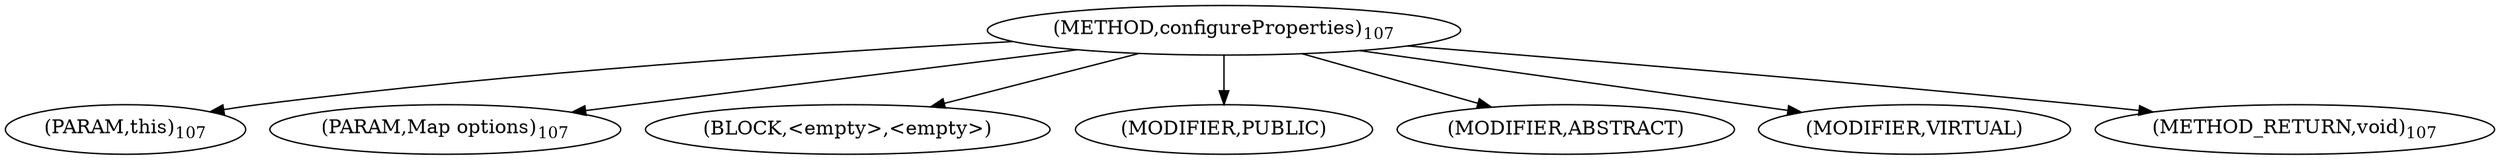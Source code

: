 digraph "configureProperties" {  
"83" [label = <(METHOD,configureProperties)<SUB>107</SUB>> ]
"84" [label = <(PARAM,this)<SUB>107</SUB>> ]
"85" [label = <(PARAM,Map options)<SUB>107</SUB>> ]
"86" [label = <(BLOCK,&lt;empty&gt;,&lt;empty&gt;)> ]
"87" [label = <(MODIFIER,PUBLIC)> ]
"88" [label = <(MODIFIER,ABSTRACT)> ]
"89" [label = <(MODIFIER,VIRTUAL)> ]
"90" [label = <(METHOD_RETURN,void)<SUB>107</SUB>> ]
  "83" -> "84" 
  "83" -> "85" 
  "83" -> "86" 
  "83" -> "87" 
  "83" -> "88" 
  "83" -> "89" 
  "83" -> "90" 
}
